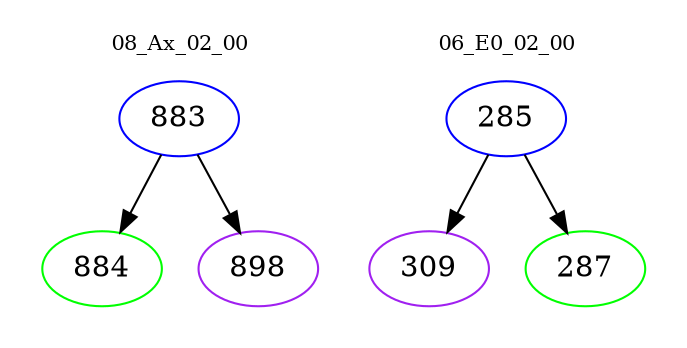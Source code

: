digraph{
subgraph cluster_0 {
color = white
label = "08_Ax_02_00";
fontsize=10;
T0_883 [label="883", color="blue"]
T0_883 -> T0_884 [color="black"]
T0_884 [label="884", color="green"]
T0_883 -> T0_898 [color="black"]
T0_898 [label="898", color="purple"]
}
subgraph cluster_1 {
color = white
label = "06_E0_02_00";
fontsize=10;
T1_285 [label="285", color="blue"]
T1_285 -> T1_309 [color="black"]
T1_309 [label="309", color="purple"]
T1_285 -> T1_287 [color="black"]
T1_287 [label="287", color="green"]
}
}
